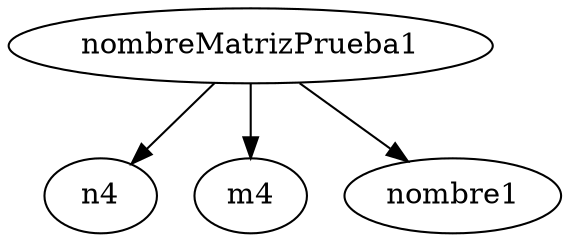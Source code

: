 // The Round Table
digraph {
	N [label=nombreMatrizPrueba1]
	F [label=n4]
	C [label=m4]
	V [label=nombre2]
	V [label=nombre1]
	V [label=nombre1]
	V [label=nombre9]
	V [label=nombre2]
	V [label=nombre1]
	V [label=nombre9]
	V [label=nombre2]
	V [label=nombre0]
	V [label=nombre1]
	V [label=nombre0]
	V [label=nombre0]
	V [label=nombre1]
	V [label=nombre1]
	V [label=nombre1]
	V [label=nombre1]
	N -> F
	N -> C
	N -> V
}
